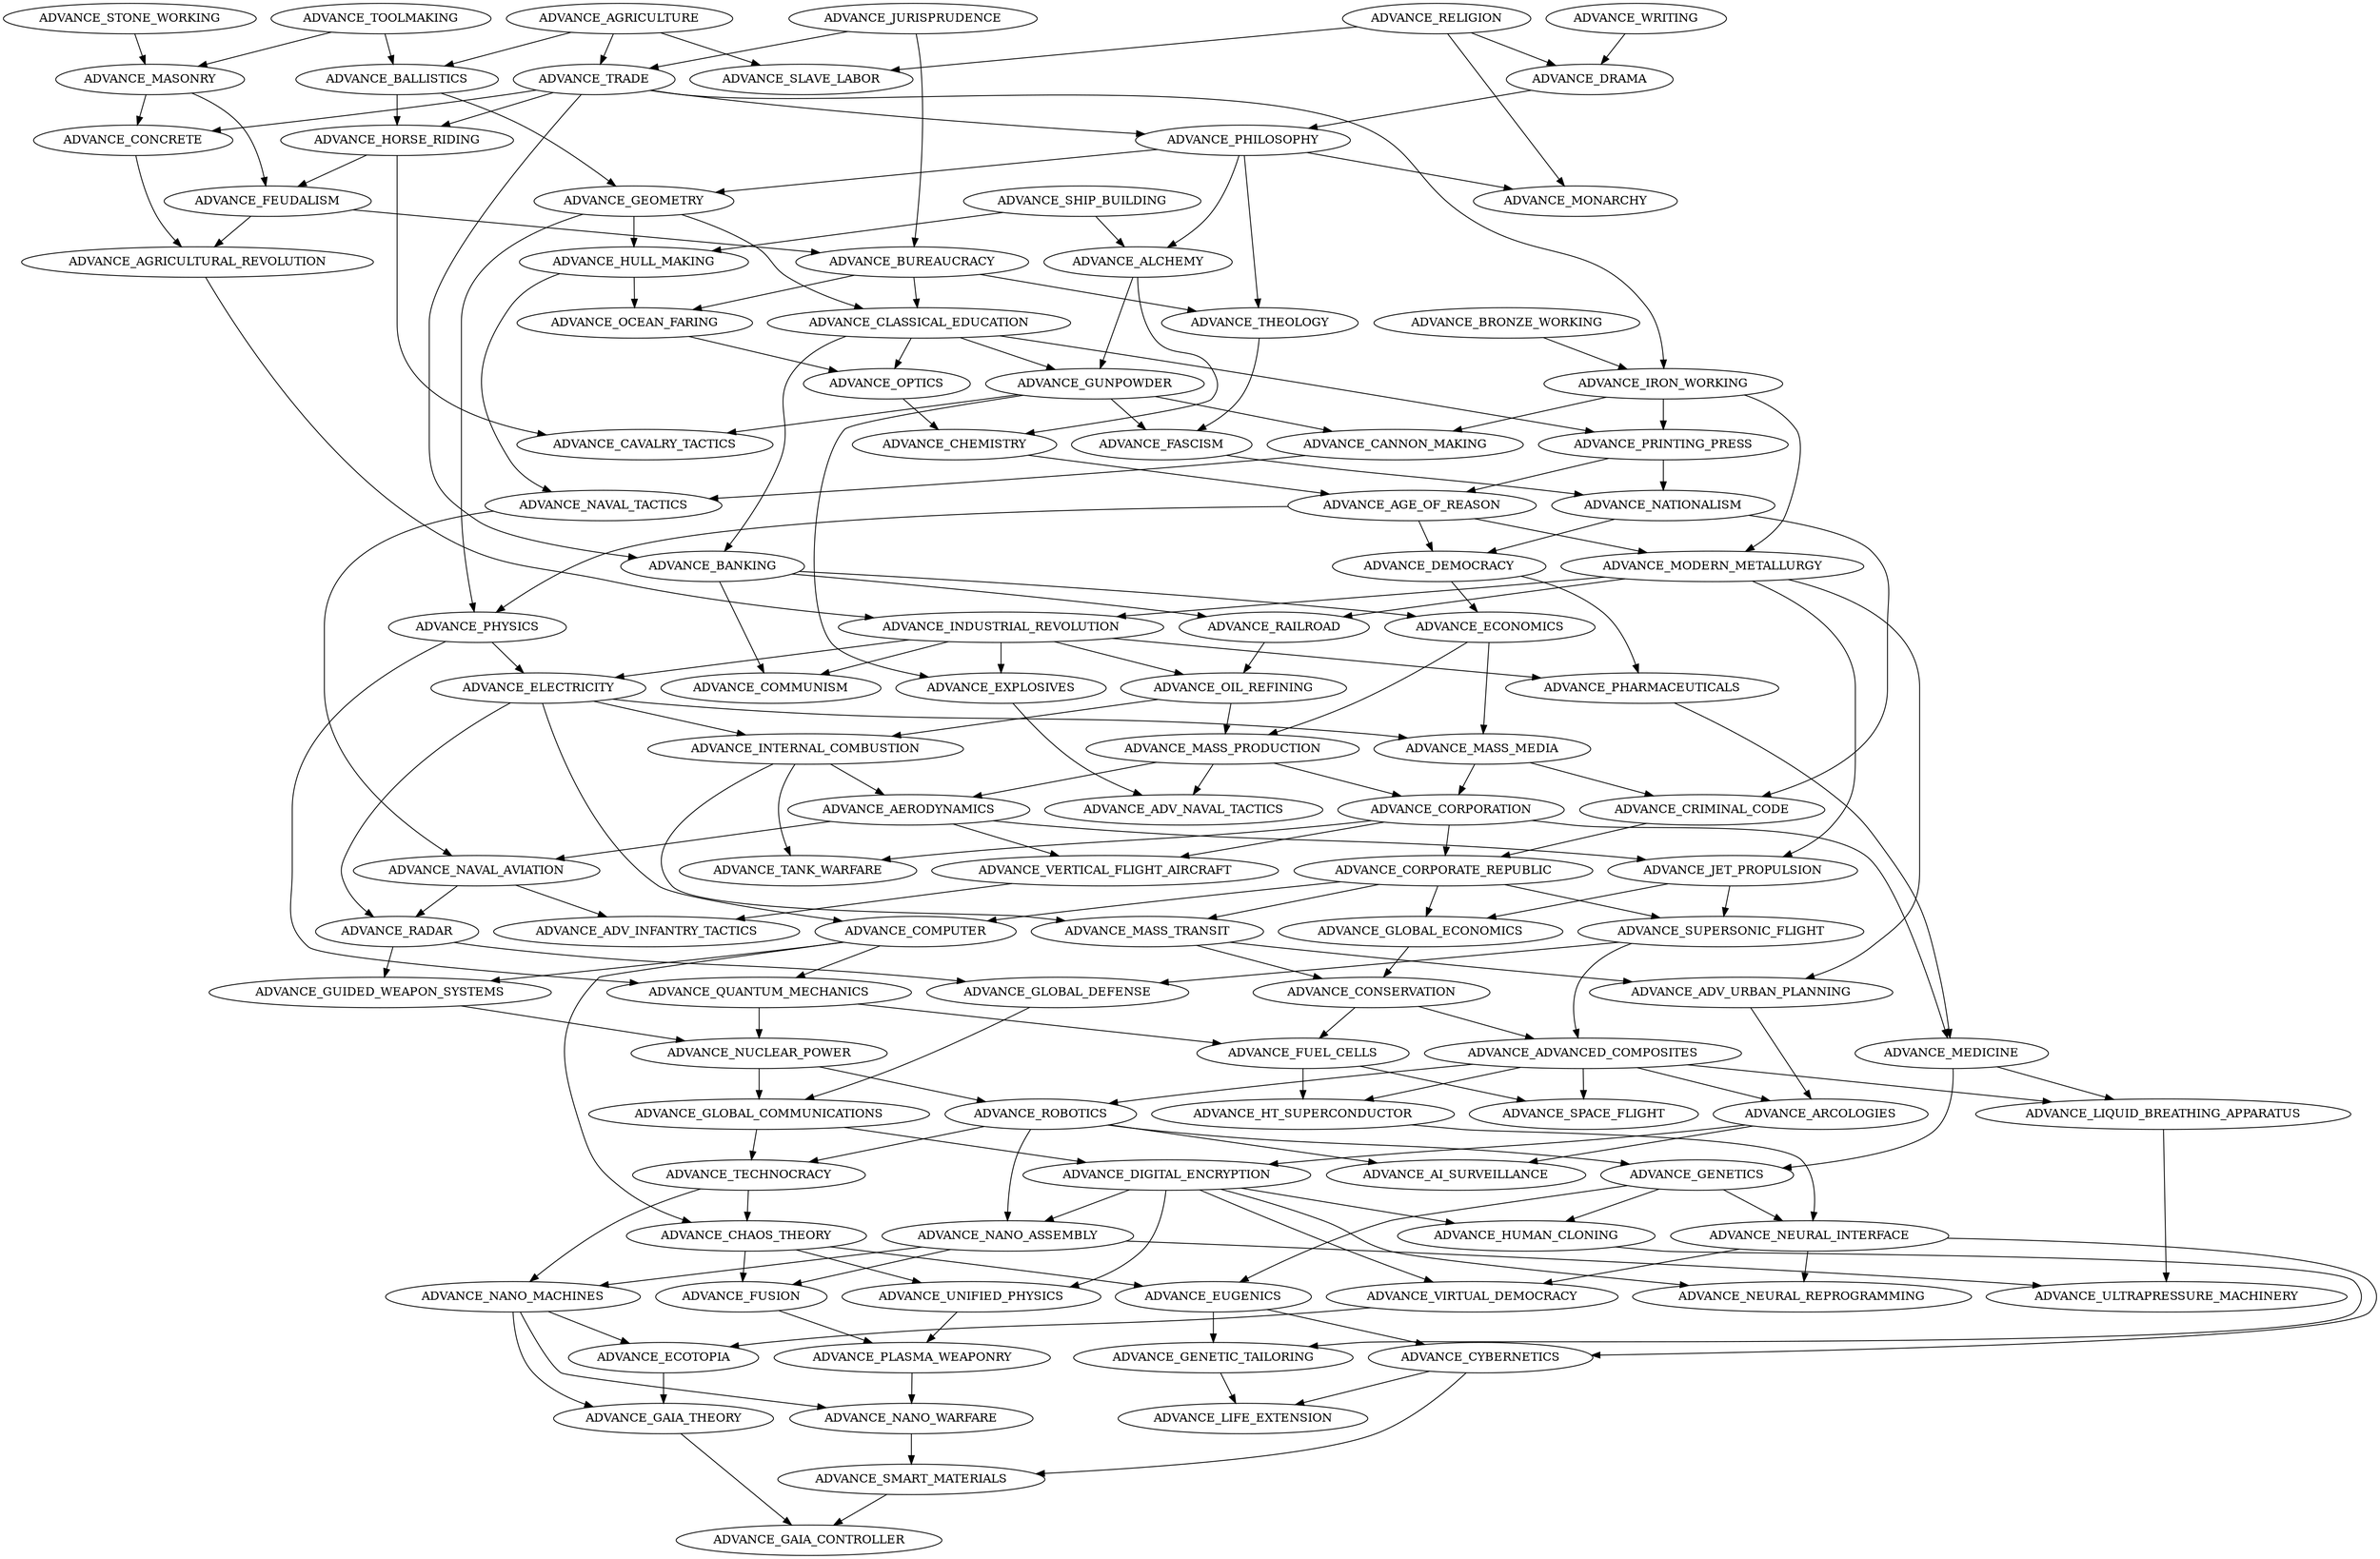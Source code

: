 digraph G {
ADVANCE_NAVAL_AVIATION -> ADVANCE_ADV_INFANTRY_TACTICS
ADVANCE_VERTICAL_FLIGHT_AIRCRAFT -> ADVANCE_ADV_INFANTRY_TACTICS
ADVANCE_EXPLOSIVES -> ADVANCE_ADV_NAVAL_TACTICS
ADVANCE_MASS_PRODUCTION -> ADVANCE_ADV_NAVAL_TACTICS
ADVANCE_MASS_TRANSIT -> ADVANCE_ADV_URBAN_PLANNING
ADVANCE_MODERN_METALLURGY -> ADVANCE_ADV_URBAN_PLANNING
ADVANCE_CONSERVATION -> ADVANCE_ADVANCED_COMPOSITES
ADVANCE_SUPERSONIC_FLIGHT -> ADVANCE_ADVANCED_COMPOSITES
ADVANCE_INTERNAL_COMBUSTION -> ADVANCE_AERODYNAMICS
ADVANCE_MASS_PRODUCTION -> ADVANCE_AERODYNAMICS
ADVANCE_CHEMISTRY -> ADVANCE_AGE_OF_REASON
ADVANCE_PRINTING_PRESS -> ADVANCE_AGE_OF_REASON
ADVANCE_CONCRETE -> ADVANCE_AGRICULTURAL_REVOLUTION
ADVANCE_FEUDALISM -> ADVANCE_AGRICULTURAL_REVOLUTION
ADVANCE_ARCOLOGIES -> ADVANCE_AI_SURVEILLANCE
ADVANCE_ROBOTICS -> ADVANCE_AI_SURVEILLANCE
ADVANCE_PHILOSOPHY -> ADVANCE_ALCHEMY
ADVANCE_SHIP_BUILDING -> ADVANCE_ALCHEMY
ADVANCE_ADV_URBAN_PLANNING -> ADVANCE_ARCOLOGIES
ADVANCE_ADVANCED_COMPOSITES -> ADVANCE_ARCOLOGIES
ADVANCE_AGRICULTURE -> ADVANCE_BALLISTICS
ADVANCE_TOOLMAKING -> ADVANCE_BALLISTICS
ADVANCE_CLASSICAL_EDUCATION -> ADVANCE_BANKING
ADVANCE_TRADE -> ADVANCE_BANKING
ADVANCE_FEUDALISM -> ADVANCE_BUREAUCRACY
ADVANCE_JURISPRUDENCE -> ADVANCE_BUREAUCRACY
ADVANCE_GUNPOWDER -> ADVANCE_CANNON_MAKING
ADVANCE_IRON_WORKING -> ADVANCE_CANNON_MAKING
ADVANCE_GUNPOWDER -> ADVANCE_CAVALRY_TACTICS
ADVANCE_HORSE_RIDING -> ADVANCE_CAVALRY_TACTICS
ADVANCE_COMPUTER -> ADVANCE_CHAOS_THEORY
ADVANCE_TECHNOCRACY -> ADVANCE_CHAOS_THEORY
ADVANCE_ALCHEMY -> ADVANCE_CHEMISTRY
ADVANCE_OPTICS -> ADVANCE_CHEMISTRY
ADVANCE_BUREAUCRACY -> ADVANCE_CLASSICAL_EDUCATION
ADVANCE_GEOMETRY -> ADVANCE_CLASSICAL_EDUCATION
ADVANCE_BANKING -> ADVANCE_COMMUNISM
ADVANCE_INDUSTRIAL_REVOLUTION -> ADVANCE_COMMUNISM
ADVANCE_CORPORATE_REPUBLIC -> ADVANCE_COMPUTER
ADVANCE_ELECTRICITY -> ADVANCE_COMPUTER
ADVANCE_MASONRY -> ADVANCE_CONCRETE
ADVANCE_TRADE -> ADVANCE_CONCRETE
ADVANCE_GLOBAL_ECONOMICS -> ADVANCE_CONSERVATION
ADVANCE_MASS_TRANSIT -> ADVANCE_CONSERVATION
ADVANCE_CORPORATION -> ADVANCE_CORPORATE_REPUBLIC
ADVANCE_CRIMINAL_CODE -> ADVANCE_CORPORATE_REPUBLIC
ADVANCE_MASS_MEDIA -> ADVANCE_CORPORATION
ADVANCE_MASS_PRODUCTION -> ADVANCE_CORPORATION
ADVANCE_MASS_MEDIA -> ADVANCE_CRIMINAL_CODE
ADVANCE_NATIONALISM -> ADVANCE_CRIMINAL_CODE
ADVANCE_EUGENICS -> ADVANCE_CYBERNETICS
ADVANCE_NEURAL_INTERFACE -> ADVANCE_CYBERNETICS
ADVANCE_AGE_OF_REASON -> ADVANCE_DEMOCRACY
ADVANCE_NATIONALISM -> ADVANCE_DEMOCRACY
ADVANCE_ARCOLOGIES -> ADVANCE_DIGITAL_ENCRYPTION
ADVANCE_GLOBAL_COMMUNICATIONS -> ADVANCE_DIGITAL_ENCRYPTION
ADVANCE_RELIGION -> ADVANCE_DRAMA
ADVANCE_WRITING -> ADVANCE_DRAMA
ADVANCE_BANKING -> ADVANCE_ECONOMICS
ADVANCE_DEMOCRACY -> ADVANCE_ECONOMICS
ADVANCE_NANO_MACHINES -> ADVANCE_ECOTOPIA
ADVANCE_VIRTUAL_DEMOCRACY -> ADVANCE_ECOTOPIA
ADVANCE_INDUSTRIAL_REVOLUTION -> ADVANCE_ELECTRICITY
ADVANCE_PHYSICS -> ADVANCE_ELECTRICITY
ADVANCE_CHAOS_THEORY -> ADVANCE_EUGENICS
ADVANCE_GENETICS -> ADVANCE_EUGENICS
ADVANCE_GUNPOWDER -> ADVANCE_EXPLOSIVES
ADVANCE_INDUSTRIAL_REVOLUTION -> ADVANCE_EXPLOSIVES
ADVANCE_GUNPOWDER -> ADVANCE_FASCISM
ADVANCE_THEOLOGY -> ADVANCE_FASCISM
ADVANCE_HORSE_RIDING -> ADVANCE_FEUDALISM
ADVANCE_MASONRY -> ADVANCE_FEUDALISM
ADVANCE_CONSERVATION -> ADVANCE_FUEL_CELLS
ADVANCE_QUANTUM_MECHANICS -> ADVANCE_FUEL_CELLS
ADVANCE_CHAOS_THEORY -> ADVANCE_FUSION
ADVANCE_NANO_ASSEMBLY -> ADVANCE_FUSION
ADVANCE_GAIA_THEORY -> ADVANCE_GAIA_CONTROLLER
ADVANCE_SMART_MATERIALS -> ADVANCE_GAIA_CONTROLLER
ADVANCE_ECOTOPIA -> ADVANCE_GAIA_THEORY
ADVANCE_NANO_MACHINES -> ADVANCE_GAIA_THEORY
ADVANCE_EUGENICS -> ADVANCE_GENETIC_TAILORING
ADVANCE_HUMAN_CLONING -> ADVANCE_GENETIC_TAILORING
ADVANCE_MEDICINE -> ADVANCE_GENETICS
ADVANCE_ROBOTICS -> ADVANCE_GENETICS
ADVANCE_BALLISTICS -> ADVANCE_GEOMETRY
ADVANCE_PHILOSOPHY -> ADVANCE_GEOMETRY
ADVANCE_GLOBAL_DEFENSE -> ADVANCE_GLOBAL_COMMUNICATIONS
ADVANCE_NUCLEAR_POWER -> ADVANCE_GLOBAL_COMMUNICATIONS
ADVANCE_RADAR -> ADVANCE_GLOBAL_DEFENSE
ADVANCE_SUPERSONIC_FLIGHT -> ADVANCE_GLOBAL_DEFENSE
ADVANCE_CORPORATE_REPUBLIC -> ADVANCE_GLOBAL_ECONOMICS
ADVANCE_JET_PROPULSION -> ADVANCE_GLOBAL_ECONOMICS
ADVANCE_COMPUTER -> ADVANCE_GUIDED_WEAPON_SYSTEMS
ADVANCE_RADAR -> ADVANCE_GUIDED_WEAPON_SYSTEMS
ADVANCE_ALCHEMY -> ADVANCE_GUNPOWDER
ADVANCE_CLASSICAL_EDUCATION -> ADVANCE_GUNPOWDER
ADVANCE_BALLISTICS -> ADVANCE_HORSE_RIDING
ADVANCE_TRADE -> ADVANCE_HORSE_RIDING
ADVANCE_ADVANCED_COMPOSITES -> ADVANCE_HT_SUPERCONDUCTOR
ADVANCE_FUEL_CELLS -> ADVANCE_HT_SUPERCONDUCTOR
ADVANCE_GEOMETRY -> ADVANCE_HULL_MAKING
ADVANCE_SHIP_BUILDING -> ADVANCE_HULL_MAKING
ADVANCE_DIGITAL_ENCRYPTION -> ADVANCE_HUMAN_CLONING
ADVANCE_GENETICS -> ADVANCE_HUMAN_CLONING
ADVANCE_AGRICULTURAL_REVOLUTION -> ADVANCE_INDUSTRIAL_REVOLUTION
ADVANCE_MODERN_METALLURGY -> ADVANCE_INDUSTRIAL_REVOLUTION
ADVANCE_ELECTRICITY -> ADVANCE_INTERNAL_COMBUSTION
ADVANCE_OIL_REFINING -> ADVANCE_INTERNAL_COMBUSTION
ADVANCE_BRONZE_WORKING -> ADVANCE_IRON_WORKING
ADVANCE_TRADE -> ADVANCE_IRON_WORKING
ADVANCE_AERODYNAMICS -> ADVANCE_JET_PROPULSION
ADVANCE_MODERN_METALLURGY -> ADVANCE_JET_PROPULSION
ADVANCE_CYBERNETICS -> ADVANCE_LIFE_EXTENSION
ADVANCE_GENETIC_TAILORING -> ADVANCE_LIFE_EXTENSION
ADVANCE_ADVANCED_COMPOSITES -> ADVANCE_LIQUID_BREATHING_APPARATUS
ADVANCE_MEDICINE -> ADVANCE_LIQUID_BREATHING_APPARATUS
ADVANCE_STONE_WORKING -> ADVANCE_MASONRY
ADVANCE_TOOLMAKING -> ADVANCE_MASONRY
ADVANCE_ECONOMICS -> ADVANCE_MASS_MEDIA
ADVANCE_ELECTRICITY -> ADVANCE_MASS_MEDIA
ADVANCE_ECONOMICS -> ADVANCE_MASS_PRODUCTION
ADVANCE_OIL_REFINING -> ADVANCE_MASS_PRODUCTION
ADVANCE_CORPORATE_REPUBLIC -> ADVANCE_MASS_TRANSIT
ADVANCE_INTERNAL_COMBUSTION -> ADVANCE_MASS_TRANSIT
ADVANCE_CORPORATION -> ADVANCE_MEDICINE
ADVANCE_PHARMACEUTICALS -> ADVANCE_MEDICINE
ADVANCE_AGE_OF_REASON -> ADVANCE_MODERN_METALLURGY
ADVANCE_IRON_WORKING -> ADVANCE_MODERN_METALLURGY
ADVANCE_PHILOSOPHY -> ADVANCE_MONARCHY
ADVANCE_RELIGION -> ADVANCE_MONARCHY
ADVANCE_DIGITAL_ENCRYPTION -> ADVANCE_NANO_ASSEMBLY
ADVANCE_ROBOTICS -> ADVANCE_NANO_ASSEMBLY
ADVANCE_NANO_ASSEMBLY -> ADVANCE_NANO_MACHINES
ADVANCE_TECHNOCRACY -> ADVANCE_NANO_MACHINES
ADVANCE_NANO_MACHINES -> ADVANCE_NANO_WARFARE
ADVANCE_PLASMA_WEAPONRY -> ADVANCE_NANO_WARFARE
ADVANCE_FASCISM -> ADVANCE_NATIONALISM
ADVANCE_PRINTING_PRESS -> ADVANCE_NATIONALISM
ADVANCE_AERODYNAMICS -> ADVANCE_NAVAL_AVIATION
ADVANCE_NAVAL_TACTICS -> ADVANCE_NAVAL_AVIATION
ADVANCE_CANNON_MAKING -> ADVANCE_NAVAL_TACTICS
ADVANCE_HULL_MAKING -> ADVANCE_NAVAL_TACTICS
ADVANCE_GENETICS -> ADVANCE_NEURAL_INTERFACE
ADVANCE_HT_SUPERCONDUCTOR -> ADVANCE_NEURAL_INTERFACE
ADVANCE_DIGITAL_ENCRYPTION -> ADVANCE_NEURAL_REPROGRAMMING
ADVANCE_NEURAL_INTERFACE -> ADVANCE_NEURAL_REPROGRAMMING
ADVANCE_GUIDED_WEAPON_SYSTEMS -> ADVANCE_NUCLEAR_POWER
ADVANCE_QUANTUM_MECHANICS -> ADVANCE_NUCLEAR_POWER
ADVANCE_BUREAUCRACY -> ADVANCE_OCEAN_FARING
ADVANCE_HULL_MAKING -> ADVANCE_OCEAN_FARING
ADVANCE_INDUSTRIAL_REVOLUTION -> ADVANCE_OIL_REFINING
ADVANCE_RAILROAD -> ADVANCE_OIL_REFINING
ADVANCE_CLASSICAL_EDUCATION -> ADVANCE_OPTICS
ADVANCE_OCEAN_FARING -> ADVANCE_OPTICS
ADVANCE_DEMOCRACY -> ADVANCE_PHARMACEUTICALS
ADVANCE_INDUSTRIAL_REVOLUTION -> ADVANCE_PHARMACEUTICALS
ADVANCE_DRAMA -> ADVANCE_PHILOSOPHY
ADVANCE_TRADE -> ADVANCE_PHILOSOPHY
ADVANCE_AGE_OF_REASON -> ADVANCE_PHYSICS
ADVANCE_GEOMETRY -> ADVANCE_PHYSICS
ADVANCE_FUSION -> ADVANCE_PLASMA_WEAPONRY
ADVANCE_UNIFIED_PHYSICS -> ADVANCE_PLASMA_WEAPONRY
ADVANCE_CLASSICAL_EDUCATION -> ADVANCE_PRINTING_PRESS
ADVANCE_IRON_WORKING -> ADVANCE_PRINTING_PRESS
ADVANCE_COMPUTER -> ADVANCE_QUANTUM_MECHANICS
ADVANCE_PHYSICS -> ADVANCE_QUANTUM_MECHANICS
ADVANCE_ELECTRICITY -> ADVANCE_RADAR
ADVANCE_NAVAL_AVIATION -> ADVANCE_RADAR
ADVANCE_BANKING -> ADVANCE_RAILROAD
ADVANCE_MODERN_METALLURGY -> ADVANCE_RAILROAD
ADVANCE_ADVANCED_COMPOSITES -> ADVANCE_ROBOTICS
ADVANCE_NUCLEAR_POWER -> ADVANCE_ROBOTICS
ADVANCE_AGRICULTURE -> ADVANCE_SLAVE_LABOR
ADVANCE_RELIGION -> ADVANCE_SLAVE_LABOR
ADVANCE_CYBERNETICS -> ADVANCE_SMART_MATERIALS
ADVANCE_NANO_WARFARE -> ADVANCE_SMART_MATERIALS
ADVANCE_ADVANCED_COMPOSITES -> ADVANCE_SPACE_FLIGHT
ADVANCE_FUEL_CELLS -> ADVANCE_SPACE_FLIGHT
ADVANCE_CORPORATE_REPUBLIC -> ADVANCE_SUPERSONIC_FLIGHT
ADVANCE_JET_PROPULSION -> ADVANCE_SUPERSONIC_FLIGHT
ADVANCE_CORPORATION -> ADVANCE_TANK_WARFARE
ADVANCE_INTERNAL_COMBUSTION -> ADVANCE_TANK_WARFARE
ADVANCE_GLOBAL_COMMUNICATIONS -> ADVANCE_TECHNOCRACY
ADVANCE_ROBOTICS -> ADVANCE_TECHNOCRACY
ADVANCE_BUREAUCRACY -> ADVANCE_THEOLOGY
ADVANCE_PHILOSOPHY -> ADVANCE_THEOLOGY
ADVANCE_AGRICULTURE -> ADVANCE_TRADE
ADVANCE_JURISPRUDENCE -> ADVANCE_TRADE
ADVANCE_LIQUID_BREATHING_APPARATUS -> ADVANCE_ULTRAPRESSURE_MACHINERY
ADVANCE_NANO_ASSEMBLY -> ADVANCE_ULTRAPRESSURE_MACHINERY
ADVANCE_CHAOS_THEORY -> ADVANCE_UNIFIED_PHYSICS
ADVANCE_DIGITAL_ENCRYPTION -> ADVANCE_UNIFIED_PHYSICS
ADVANCE_AERODYNAMICS -> ADVANCE_VERTICAL_FLIGHT_AIRCRAFT
ADVANCE_CORPORATION -> ADVANCE_VERTICAL_FLIGHT_AIRCRAFT
ADVANCE_DIGITAL_ENCRYPTION -> ADVANCE_VIRTUAL_DEMOCRACY
ADVANCE_NEURAL_INTERFACE -> ADVANCE_VIRTUAL_DEMOCRACY
}
